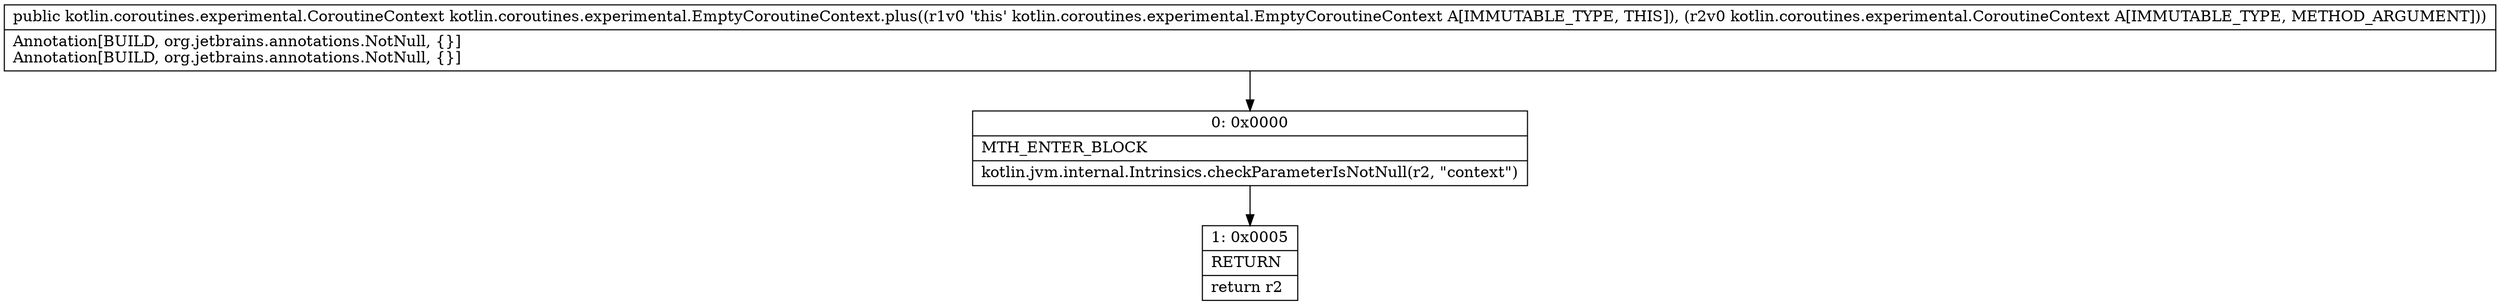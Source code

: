digraph "CFG forkotlin.coroutines.experimental.EmptyCoroutineContext.plus(Lkotlin\/coroutines\/experimental\/CoroutineContext;)Lkotlin\/coroutines\/experimental\/CoroutineContext;" {
Node_0 [shape=record,label="{0\:\ 0x0000|MTH_ENTER_BLOCK\l|kotlin.jvm.internal.Intrinsics.checkParameterIsNotNull(r2, \"context\")\l}"];
Node_1 [shape=record,label="{1\:\ 0x0005|RETURN\l|return r2\l}"];
MethodNode[shape=record,label="{public kotlin.coroutines.experimental.CoroutineContext kotlin.coroutines.experimental.EmptyCoroutineContext.plus((r1v0 'this' kotlin.coroutines.experimental.EmptyCoroutineContext A[IMMUTABLE_TYPE, THIS]), (r2v0 kotlin.coroutines.experimental.CoroutineContext A[IMMUTABLE_TYPE, METHOD_ARGUMENT]))  | Annotation[BUILD, org.jetbrains.annotations.NotNull, \{\}]\lAnnotation[BUILD, org.jetbrains.annotations.NotNull, \{\}]\l}"];
MethodNode -> Node_0;
Node_0 -> Node_1;
}

